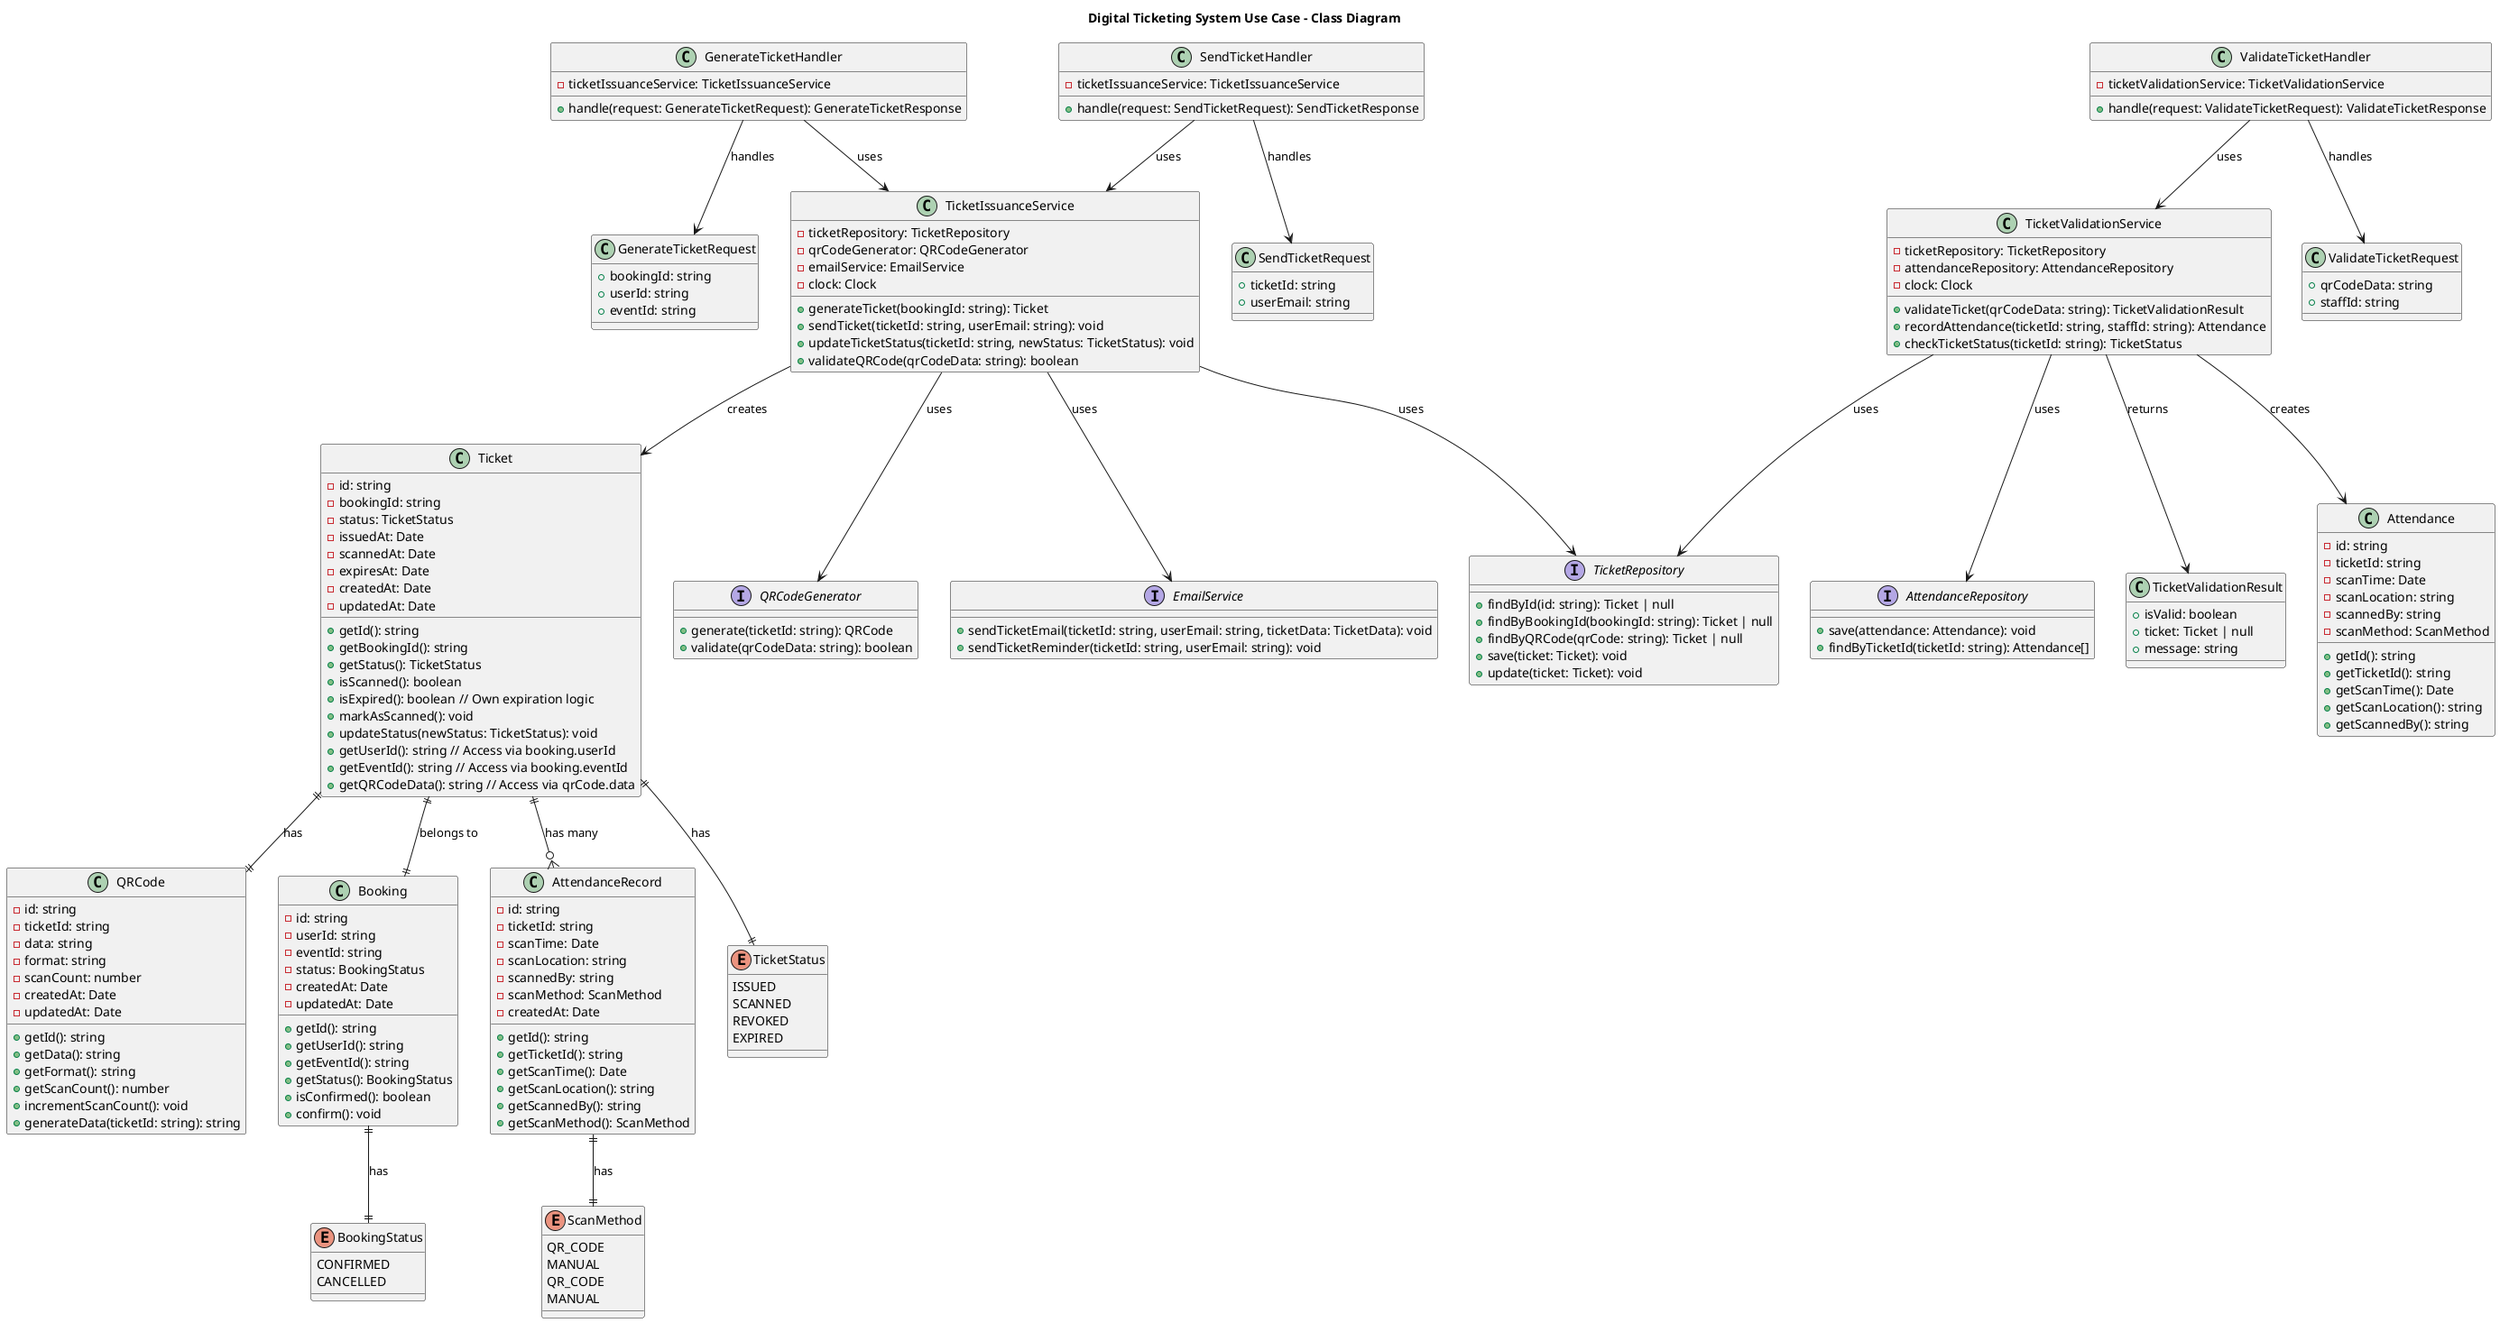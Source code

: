 @startuml DigitalTicketingUseCase
title Digital Ticketing System Use Case - Class Diagram

' Core Domain Entities
class Ticket {
  - id: string
  - bookingId: string
  - status: TicketStatus
  - issuedAt: Date
  - scannedAt: Date
  - expiresAt: Date
  - createdAt: Date
  - updatedAt: Date
  + getId(): string
  + getBookingId(): string
  + getStatus(): TicketStatus
  + isScanned(): boolean
  + isExpired(): boolean // Own expiration logic
  + markAsScanned(): void
  + updateStatus(newStatus: TicketStatus): void
  + getUserId(): string // Access via booking.userId
  + getEventId(): string // Access via booking.eventId
  + getQRCodeData(): string // Access via qrCode.data
}

class QRCode {
  - id: string
  - ticketId: string
  - data: string
  - format: string
  - scanCount: number
  - createdAt: Date
  - updatedAt: Date
  + getId(): string
  + getData(): string
  + getFormat(): string
  + getScanCount(): number
  + incrementScanCount(): void
  + generateData(ticketId: string): string
}

class Booking {
  - id: string
  - userId: string
  - eventId: string
  - status: BookingStatus
  - createdAt: Date
  - updatedAt: Date
  + getId(): string
  + getUserId(): string
  + getEventId(): string
  + getStatus(): BookingStatus
  + isConfirmed(): boolean
  + confirm(): void
}

class AttendanceRecord {
  - id: string
  - ticketId: string
  - scanTime: Date
  - scanLocation: string
  - scannedBy: string
  - scanMethod: ScanMethod
  - createdAt: Date
  + getId(): string
  + getTicketId(): string
  + getScanTime(): Date
  + getScanLocation(): string
  + getScannedBy(): string
  + getScanMethod(): ScanMethod
}

enum TicketStatus {
  ISSUED
  SCANNED
  REVOKED
  EXPIRED
}

enum BookingStatus {
  CONFIRMED
  CANCELLED
}

enum ScanMethod {
  QR_CODE
  MANUAL
}

' Domain Services
class TicketIssuanceService {
  - ticketRepository: TicketRepository
  - qrCodeGenerator: QRCodeGenerator
  - emailService: EmailService
  - clock: Clock
  + generateTicket(bookingId: string): Ticket
  + sendTicket(ticketId: string, userEmail: string): void
  + updateTicketStatus(ticketId: string, newStatus: TicketStatus): void
  + validateQRCode(qrCodeData: string): boolean
}

class TicketValidationService {
  - ticketRepository: TicketRepository
  - attendanceRepository: AttendanceRepository
  - clock: Clock
  + validateTicket(qrCodeData: string): TicketValidationResult
  + recordAttendance(ticketId: string, staffId: string): Attendance
  + checkTicketStatus(ticketId: string): TicketStatus
}

' Application Handlers
class GenerateTicketHandler {
  - ticketIssuanceService: TicketIssuanceService
  + handle(request: GenerateTicketRequest): GenerateTicketResponse
}

class SendTicketHandler {
  - ticketIssuanceService: TicketIssuanceService
  + handle(request: SendTicketRequest): SendTicketResponse
}

class ValidateTicketHandler {
  - ticketValidationService: TicketValidationService
  + handle(request: ValidateTicketRequest): ValidateTicketResponse
}

' Infrastructure Layer
interface TicketRepository {
  + findById(id: string): Ticket | null
  + findByBookingId(bookingId: string): Ticket | null
  + findByQRCode(qrCode: string): Ticket | null
  + save(ticket: Ticket): void
  + update(ticket: Ticket): void
}

interface QRCodeGenerator {
  + generate(ticketId: string): QRCode
  + validate(qrCodeData: string): boolean
}

interface EmailService {
  + sendTicketEmail(ticketId: string, userEmail: string, ticketData: TicketData): void
  + sendTicketReminder(ticketId: string, userEmail: string): void
}

interface AttendanceRepository {
  + save(attendance: Attendance): void
  + findByTicketId(ticketId: string): Attendance[]
}

' DTOs
class GenerateTicketRequest {
  + bookingId: string
  + userId: string
  + eventId: string
}

class SendTicketRequest {
  + ticketId: string
  + userEmail: string
}

class ValidateTicketRequest {
  + qrCodeData: string
  + staffId: string
}

class TicketValidationResult {
  + isValid: boolean
  + ticket: Ticket | null
  + message: string
}

class Attendance {
  - id: string
  - ticketId: string
  - scanTime: Date
  - scanLocation: string
  - scannedBy: string
  - scanMethod: ScanMethod
  + getId(): string
  + getTicketId(): string
  + getScanTime(): Date
  + getScanLocation(): string
  + getScannedBy(): string
}

enum ScanMethod {
  QR_CODE
  MANUAL
}

' Relationships
Ticket ||--|| Booking : "belongs to"
Ticket ||--|| QRCode : "has"
Ticket ||--o{ AttendanceRecord : "has many"
Ticket ||--|| TicketStatus : "has"
Booking ||--|| BookingStatus : "has"
AttendanceRecord ||--|| ScanMethod : "has"

TicketIssuanceService --> TicketRepository : "uses"
TicketIssuanceService --> QRCodeGenerator : "uses"
TicketIssuanceService --> EmailService : "uses"

TicketValidationService --> TicketRepository : "uses"
TicketValidationService --> AttendanceRepository : "uses"

GenerateTicketHandler --> TicketIssuanceService : "uses"
SendTicketHandler --> TicketIssuanceService : "uses"
ValidateTicketHandler --> TicketValidationService : "uses"

GenerateTicketHandler --> GenerateTicketRequest : "handles"
SendTicketHandler --> SendTicketRequest : "handles"
ValidateTicketHandler --> ValidateTicketRequest : "handles"

TicketIssuanceService --> Ticket : "creates"
TicketValidationService --> Attendance : "creates"
TicketValidationService --> TicketValidationResult : "returns"

@enduml
